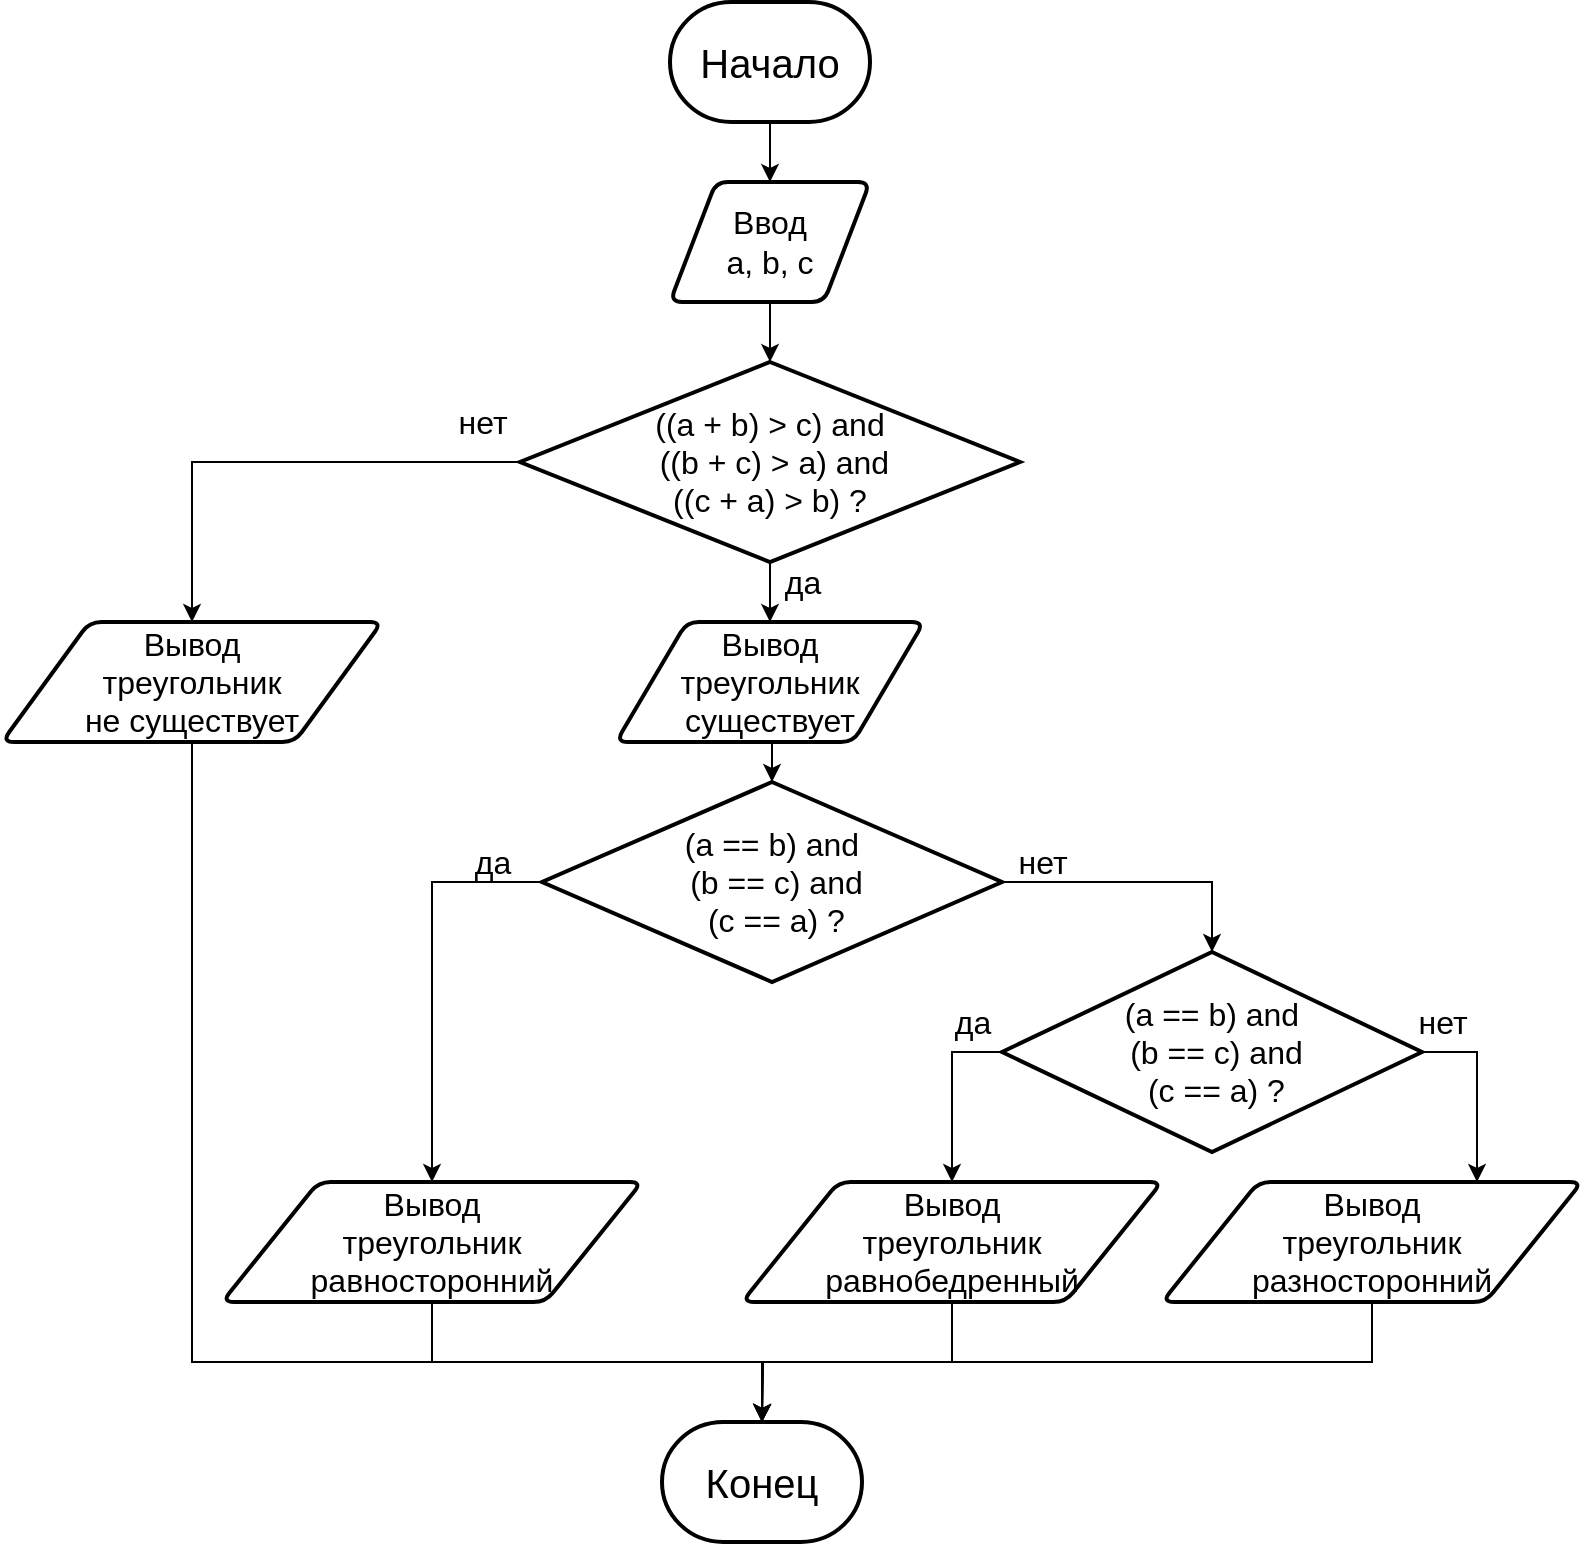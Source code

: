 <mxfile version="16.5.1" type="device"><diagram id="C5RBs43oDa-KdzZeNtuy" name="Page-1"><mxGraphModel dx="1038" dy="641" grid="1" gridSize="10" guides="1" tooltips="1" connect="1" arrows="1" fold="1" page="1" pageScale="1" pageWidth="827" pageHeight="1169" math="0" shadow="0"><root><mxCell id="WIyWlLk6GJQsqaUBKTNV-0"/><mxCell id="WIyWlLk6GJQsqaUBKTNV-1" parent="WIyWlLk6GJQsqaUBKTNV-0"/><mxCell id="oM6JiS7osm_rwEQg6Wyp-2" style="edgeStyle=orthogonalEdgeStyle;rounded=0;orthogonalLoop=1;jettySize=auto;html=1;exitX=0.5;exitY=1;exitDx=0;exitDy=0;exitPerimeter=0;entryX=0.5;entryY=0;entryDx=0;entryDy=0;fontSize=16;" edge="1" parent="WIyWlLk6GJQsqaUBKTNV-1" source="5FSRWbrrC5H5Z-ie-0Nd-0" target="oM6JiS7osm_rwEQg6Wyp-1"><mxGeometry relative="1" as="geometry"/></mxCell><mxCell id="5FSRWbrrC5H5Z-ie-0Nd-0" value="&lt;font style=&quot;font-size: 20px&quot;&gt;Начало&lt;/font&gt;" style="strokeWidth=2;html=1;shape=mxgraph.flowchart.terminator;whiteSpace=wrap;" parent="WIyWlLk6GJQsqaUBKTNV-1" vertex="1"><mxGeometry x="364" y="10" width="100" height="60" as="geometry"/></mxCell><mxCell id="5FSRWbrrC5H5Z-ie-0Nd-1" value="Конец" style="strokeWidth=2;html=1;shape=mxgraph.flowchart.terminator;whiteSpace=wrap;fontSize=20;" parent="WIyWlLk6GJQsqaUBKTNV-1" vertex="1"><mxGeometry x="360" y="720" width="100" height="60" as="geometry"/></mxCell><mxCell id="oM6JiS7osm_rwEQg6Wyp-4" style="edgeStyle=orthogonalEdgeStyle;rounded=0;orthogonalLoop=1;jettySize=auto;html=1;exitX=0.5;exitY=1;exitDx=0;exitDy=0;entryX=0.5;entryY=0;entryDx=0;entryDy=0;entryPerimeter=0;fontSize=16;" edge="1" parent="WIyWlLk6GJQsqaUBKTNV-1" source="oM6JiS7osm_rwEQg6Wyp-1" target="oM6JiS7osm_rwEQg6Wyp-3"><mxGeometry relative="1" as="geometry"/></mxCell><mxCell id="oM6JiS7osm_rwEQg6Wyp-1" value="&lt;font style=&quot;font-size: 16px&quot;&gt;Ввод&lt;br&gt;a, b, c&lt;/font&gt;" style="shape=parallelogram;html=1;strokeWidth=2;perimeter=parallelogramPerimeter;whiteSpace=wrap;rounded=1;arcSize=12;size=0.23;" vertex="1" parent="WIyWlLk6GJQsqaUBKTNV-1"><mxGeometry x="364" y="100" width="100" height="60" as="geometry"/></mxCell><mxCell id="oM6JiS7osm_rwEQg6Wyp-6" style="edgeStyle=orthogonalEdgeStyle;rounded=0;orthogonalLoop=1;jettySize=auto;html=1;exitX=0.5;exitY=1;exitDx=0;exitDy=0;exitPerimeter=0;entryX=0.5;entryY=0;entryDx=0;entryDy=0;fontSize=16;" edge="1" parent="WIyWlLk6GJQsqaUBKTNV-1" source="oM6JiS7osm_rwEQg6Wyp-3" target="oM6JiS7osm_rwEQg6Wyp-5"><mxGeometry relative="1" as="geometry"/></mxCell><mxCell id="oM6JiS7osm_rwEQg6Wyp-11" style="edgeStyle=orthogonalEdgeStyle;rounded=0;orthogonalLoop=1;jettySize=auto;html=1;exitX=0;exitY=0.5;exitDx=0;exitDy=0;exitPerimeter=0;entryX=0.5;entryY=0;entryDx=0;entryDy=0;fontSize=16;" edge="1" parent="WIyWlLk6GJQsqaUBKTNV-1" source="oM6JiS7osm_rwEQg6Wyp-3" target="oM6JiS7osm_rwEQg6Wyp-10"><mxGeometry relative="1" as="geometry"/></mxCell><mxCell id="oM6JiS7osm_rwEQg6Wyp-3" value="((a + b) &amp;gt; c) and&lt;br&gt;&amp;nbsp;((b + c) &amp;gt; a) and &lt;br&gt;((c + a) &amp;gt; b) ?" style="strokeWidth=2;html=1;shape=mxgraph.flowchart.decision;whiteSpace=wrap;fontSize=16;" vertex="1" parent="WIyWlLk6GJQsqaUBKTNV-1"><mxGeometry x="289" y="190" width="250" height="100" as="geometry"/></mxCell><mxCell id="oM6JiS7osm_rwEQg6Wyp-8" style="edgeStyle=orthogonalEdgeStyle;rounded=0;orthogonalLoop=1;jettySize=auto;html=1;exitX=0.5;exitY=1;exitDx=0;exitDy=0;entryX=0.5;entryY=0;entryDx=0;entryDy=0;entryPerimeter=0;fontSize=16;" edge="1" parent="WIyWlLk6GJQsqaUBKTNV-1" source="oM6JiS7osm_rwEQg6Wyp-5" target="oM6JiS7osm_rwEQg6Wyp-7"><mxGeometry relative="1" as="geometry"/></mxCell><mxCell id="oM6JiS7osm_rwEQg6Wyp-5" value="Вывод&lt;br&gt;треугольник&lt;br&gt;существует" style="shape=parallelogram;html=1;strokeWidth=2;perimeter=parallelogramPerimeter;whiteSpace=wrap;rounded=1;arcSize=12;size=0.23;fontSize=16;" vertex="1" parent="WIyWlLk6GJQsqaUBKTNV-1"><mxGeometry x="337" y="320" width="154" height="60" as="geometry"/></mxCell><mxCell id="oM6JiS7osm_rwEQg6Wyp-15" style="edgeStyle=orthogonalEdgeStyle;rounded=0;orthogonalLoop=1;jettySize=auto;html=1;exitX=1;exitY=0.5;exitDx=0;exitDy=0;exitPerimeter=0;entryX=0.5;entryY=0;entryDx=0;entryDy=0;entryPerimeter=0;fontSize=16;" edge="1" parent="WIyWlLk6GJQsqaUBKTNV-1" source="oM6JiS7osm_rwEQg6Wyp-7" target="oM6JiS7osm_rwEQg6Wyp-14"><mxGeometry relative="1" as="geometry"/></mxCell><mxCell id="oM6JiS7osm_rwEQg6Wyp-29" style="edgeStyle=orthogonalEdgeStyle;rounded=0;orthogonalLoop=1;jettySize=auto;html=1;exitX=0;exitY=0.5;exitDx=0;exitDy=0;exitPerimeter=0;entryX=0.5;entryY=0;entryDx=0;entryDy=0;fontSize=16;" edge="1" parent="WIyWlLk6GJQsqaUBKTNV-1" source="oM6JiS7osm_rwEQg6Wyp-7" target="oM6JiS7osm_rwEQg6Wyp-17"><mxGeometry relative="1" as="geometry"/></mxCell><mxCell id="oM6JiS7osm_rwEQg6Wyp-7" value="(a == b) and&lt;br&gt;&amp;nbsp;(b == c) and&lt;br&gt;&amp;nbsp;(c == a) ?" style="strokeWidth=2;html=1;shape=mxgraph.flowchart.decision;whiteSpace=wrap;fontSize=16;" vertex="1" parent="WIyWlLk6GJQsqaUBKTNV-1"><mxGeometry x="300" y="400" width="230" height="100" as="geometry"/></mxCell><mxCell id="oM6JiS7osm_rwEQg6Wyp-9" value="да" style="text;html=1;align=center;verticalAlign=middle;resizable=0;points=[];autosize=1;strokeColor=none;fillColor=none;fontSize=16;" vertex="1" parent="WIyWlLk6GJQsqaUBKTNV-1"><mxGeometry x="415" y="290" width="30" height="20" as="geometry"/></mxCell><mxCell id="oM6JiS7osm_rwEQg6Wyp-12" style="edgeStyle=orthogonalEdgeStyle;rounded=0;orthogonalLoop=1;jettySize=auto;html=1;exitX=0.5;exitY=1;exitDx=0;exitDy=0;entryX=0.5;entryY=0;entryDx=0;entryDy=0;entryPerimeter=0;fontSize=16;" edge="1" parent="WIyWlLk6GJQsqaUBKTNV-1" source="oM6JiS7osm_rwEQg6Wyp-10" target="5FSRWbrrC5H5Z-ie-0Nd-1"><mxGeometry relative="1" as="geometry"><Array as="points"><mxPoint x="125" y="690"/><mxPoint x="410" y="690"/></Array></mxGeometry></mxCell><mxCell id="oM6JiS7osm_rwEQg6Wyp-10" value="Вывод&lt;br&gt;треугольник&lt;br&gt;не существует" style="shape=parallelogram;html=1;strokeWidth=2;perimeter=parallelogramPerimeter;whiteSpace=wrap;rounded=1;arcSize=12;size=0.23;fontSize=16;" vertex="1" parent="WIyWlLk6GJQsqaUBKTNV-1"><mxGeometry x="30" y="320" width="190" height="60" as="geometry"/></mxCell><mxCell id="oM6JiS7osm_rwEQg6Wyp-13" value="нет" style="text;html=1;align=center;verticalAlign=middle;resizable=0;points=[];autosize=1;strokeColor=none;fillColor=none;fontSize=16;" vertex="1" parent="WIyWlLk6GJQsqaUBKTNV-1"><mxGeometry x="250" y="210" width="40" height="20" as="geometry"/></mxCell><mxCell id="oM6JiS7osm_rwEQg6Wyp-26" style="edgeStyle=orthogonalEdgeStyle;rounded=0;orthogonalLoop=1;jettySize=auto;html=1;exitX=1;exitY=0.5;exitDx=0;exitDy=0;exitPerimeter=0;entryX=0.75;entryY=0;entryDx=0;entryDy=0;fontSize=16;" edge="1" parent="WIyWlLk6GJQsqaUBKTNV-1" source="oM6JiS7osm_rwEQg6Wyp-14" target="oM6JiS7osm_rwEQg6Wyp-21"><mxGeometry relative="1" as="geometry"/></mxCell><mxCell id="oM6JiS7osm_rwEQg6Wyp-28" style="edgeStyle=orthogonalEdgeStyle;rounded=0;orthogonalLoop=1;jettySize=auto;html=1;exitX=0;exitY=0.5;exitDx=0;exitDy=0;exitPerimeter=0;entryX=0.5;entryY=0;entryDx=0;entryDy=0;fontSize=16;" edge="1" parent="WIyWlLk6GJQsqaUBKTNV-1" source="oM6JiS7osm_rwEQg6Wyp-14" target="oM6JiS7osm_rwEQg6Wyp-20"><mxGeometry relative="1" as="geometry"/></mxCell><mxCell id="oM6JiS7osm_rwEQg6Wyp-14" value="(a == b) and&lt;br&gt;&amp;nbsp;(b == c) and&lt;br&gt;&amp;nbsp;(c == a) ?" style="strokeWidth=2;html=1;shape=mxgraph.flowchart.decision;whiteSpace=wrap;fontSize=16;" vertex="1" parent="WIyWlLk6GJQsqaUBKTNV-1"><mxGeometry x="530" y="485" width="210" height="100" as="geometry"/></mxCell><mxCell id="oM6JiS7osm_rwEQg6Wyp-16" value="нет" style="text;html=1;align=center;verticalAlign=middle;resizable=0;points=[];autosize=1;strokeColor=none;fillColor=none;fontSize=16;" vertex="1" parent="WIyWlLk6GJQsqaUBKTNV-1"><mxGeometry x="530" y="430" width="40" height="20" as="geometry"/></mxCell><mxCell id="oM6JiS7osm_rwEQg6Wyp-22" style="edgeStyle=orthogonalEdgeStyle;rounded=0;orthogonalLoop=1;jettySize=auto;html=1;exitX=0.5;exitY=1;exitDx=0;exitDy=0;entryX=0.5;entryY=0;entryDx=0;entryDy=0;entryPerimeter=0;fontSize=16;" edge="1" parent="WIyWlLk6GJQsqaUBKTNV-1" source="oM6JiS7osm_rwEQg6Wyp-17" target="5FSRWbrrC5H5Z-ie-0Nd-1"><mxGeometry relative="1" as="geometry"/></mxCell><mxCell id="oM6JiS7osm_rwEQg6Wyp-17" value="Вывод&lt;br&gt;треугольник&lt;br&gt;равносторонний" style="shape=parallelogram;html=1;strokeWidth=2;perimeter=parallelogramPerimeter;whiteSpace=wrap;rounded=1;arcSize=12;size=0.23;fontSize=16;" vertex="1" parent="WIyWlLk6GJQsqaUBKTNV-1"><mxGeometry x="140" y="600" width="210" height="60" as="geometry"/></mxCell><mxCell id="oM6JiS7osm_rwEQg6Wyp-23" style="edgeStyle=orthogonalEdgeStyle;rounded=0;orthogonalLoop=1;jettySize=auto;html=1;exitX=0.5;exitY=1;exitDx=0;exitDy=0;fontSize=16;" edge="1" parent="WIyWlLk6GJQsqaUBKTNV-1" source="oM6JiS7osm_rwEQg6Wyp-20"><mxGeometry relative="1" as="geometry"><mxPoint x="410" y="720" as="targetPoint"/></mxGeometry></mxCell><mxCell id="oM6JiS7osm_rwEQg6Wyp-20" value="Вывод&lt;br&gt;треугольник&lt;br&gt;равнобедренный" style="shape=parallelogram;html=1;strokeWidth=2;perimeter=parallelogramPerimeter;whiteSpace=wrap;rounded=1;arcSize=12;size=0.23;fontSize=16;" vertex="1" parent="WIyWlLk6GJQsqaUBKTNV-1"><mxGeometry x="400" y="600" width="210" height="60" as="geometry"/></mxCell><mxCell id="oM6JiS7osm_rwEQg6Wyp-24" style="edgeStyle=orthogonalEdgeStyle;rounded=0;orthogonalLoop=1;jettySize=auto;html=1;exitX=0.5;exitY=1;exitDx=0;exitDy=0;fontSize=16;" edge="1" parent="WIyWlLk6GJQsqaUBKTNV-1" source="oM6JiS7osm_rwEQg6Wyp-21"><mxGeometry relative="1" as="geometry"><mxPoint x="410" y="720" as="targetPoint"/></mxGeometry></mxCell><mxCell id="oM6JiS7osm_rwEQg6Wyp-21" value="Вывод&lt;br&gt;треугольник&lt;br&gt;разносторонний" style="shape=parallelogram;html=1;strokeWidth=2;perimeter=parallelogramPerimeter;whiteSpace=wrap;rounded=1;arcSize=12;size=0.23;fontSize=16;" vertex="1" parent="WIyWlLk6GJQsqaUBKTNV-1"><mxGeometry x="610" y="600" width="210" height="60" as="geometry"/></mxCell><mxCell id="oM6JiS7osm_rwEQg6Wyp-30" value="да" style="text;html=1;align=center;verticalAlign=middle;resizable=0;points=[];autosize=1;strokeColor=none;fillColor=none;fontSize=16;" vertex="1" parent="WIyWlLk6GJQsqaUBKTNV-1"><mxGeometry x="260" y="430" width="30" height="20" as="geometry"/></mxCell><mxCell id="oM6JiS7osm_rwEQg6Wyp-31" value="да" style="text;html=1;align=center;verticalAlign=middle;resizable=0;points=[];autosize=1;strokeColor=none;fillColor=none;fontSize=16;" vertex="1" parent="WIyWlLk6GJQsqaUBKTNV-1"><mxGeometry x="500" y="510" width="30" height="20" as="geometry"/></mxCell><mxCell id="oM6JiS7osm_rwEQg6Wyp-32" value="нет" style="text;html=1;align=center;verticalAlign=middle;resizable=0;points=[];autosize=1;strokeColor=none;fillColor=none;fontSize=16;" vertex="1" parent="WIyWlLk6GJQsqaUBKTNV-1"><mxGeometry x="730" y="510" width="40" height="20" as="geometry"/></mxCell></root></mxGraphModel></diagram></mxfile>